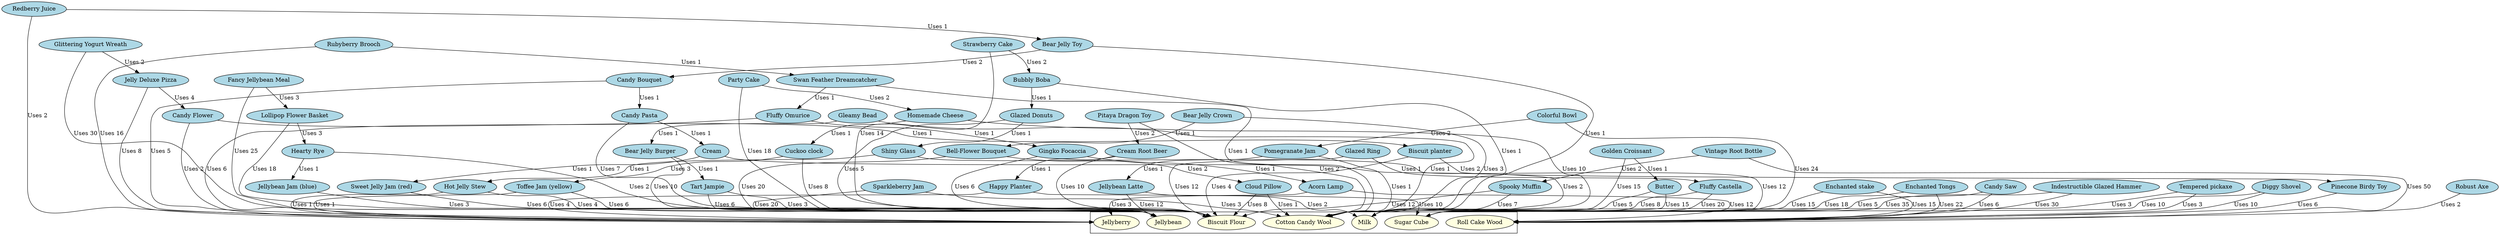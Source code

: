 digraph production_data {
  // Materials
  subgraph cluster_materials {
    
    berry [label="Jellyberry", fillcolor="lightyellow", style="filled"];
    
    flour [label="Biscuit Flour", fillcolor="lightyellow", style="filled"];
    
    jellybean [label="Jellybean", fillcolor="lightyellow", style="filled"];
    
    milk [label="Milk", fillcolor="lightyellow", style="filled"];
    
    sugar [label="Sugar Cube", fillcolor="lightyellow", style="filled"];
    
    wood [label="Roll Cake Wood", fillcolor="lightyellow", style="filled"];
    
    wool [label="Cotton Candy Wool", fillcolor="lightyellow", style="filled"];
    
  }

  // Goods
  
  acorn_lamp [label="Acorn Lamp", fillcolor="lightblue", style="filled"];
  
  axe [label="Robust Axe", fillcolor="lightblue", style="filled"];
  
  bead [label="Gleamy Bead", fillcolor="lightblue", style="filled"];
  
  biscuit_planter [label="Biscuit planter", fillcolor="lightblue", style="filled"];
  
  blue_jam [label="Jellybean Jam (blue)", fillcolor="lightblue", style="filled"];
  
  boba [label="Bubbly Boba", fillcolor="lightblue", style="filled"];
  
  bowl [label="Colorful Bowl", fillcolor="lightblue", style="filled"];
  
  brooch [label="Rubyberry Brooch", fillcolor="lightblue", style="filled"];
  
  burger [label="Bear Jelly Burger", fillcolor="lightblue", style="filled"];
  
  butter [label="Butter", fillcolor="lightblue", style="filled"];
  
  candy_bouquet [label="Candy Bouquet", fillcolor="lightblue", style="filled"];
  
  candy_flower [label="Candy Flower", fillcolor="lightblue", style="filled"];
  
  candy_saw [label="Candy Saw", fillcolor="lightblue", style="filled"];
  
  castella [label="Fluffy Castella", fillcolor="lightblue", style="filled"];
  
  cheese [label="Homemade Cheese", fillcolor="lightblue", style="filled"];
  
  cream [label="Cream", fillcolor="lightblue", style="filled"];
  
  croissant [label="Golden Croissant", fillcolor="lightblue", style="filled"];
  
  crown [label="Bear Jelly Crown", fillcolor="lightblue", style="filled"];
  
  cuckoo_clock [label="Cuckoo clock", fillcolor="lightblue", style="filled"];
  
  deluxe_pizza [label="Jelly Deluxe Pizza", fillcolor="lightblue", style="filled"];
  
  doughnut [label="Glazed Donuts", fillcolor="lightblue", style="filled"];
  
  dreamcatcher [label="Swan Feather Dreamcatcher", fillcolor="lightblue", style="filled"];
  
  fancy_meal [label="Fancy Jellybean Meal", fillcolor="lightblue", style="filled"];
  
  flower_bouquet [label="Bell-Flower Bouquet", fillcolor="lightblue", style="filled"];
  
  focaccia [label="Gingko Focaccia", fillcolor="lightblue", style="filled"];
  
  glass [label="Shiny Glass", fillcolor="lightblue", style="filled"];
  
  glazed_ring [label="Glazed Ring", fillcolor="lightblue", style="filled"];
  
  hammer [label="Indestructible Glazed Hammer", fillcolor="lightblue", style="filled"];
  
  happy_planter [label="Happy Planter", fillcolor="lightblue", style="filled"];
  
  latte [label="Jellybean Latte", fillcolor="lightblue", style="filled"];
  
  lollipop_basket [label="Lollipop Flower Basket", fillcolor="lightblue", style="filled"];
  
  muffin [label="Spooky Muffin", fillcolor="lightblue", style="filled"];
  
  omurice [label="Fluffy Omurice", fillcolor="lightblue", style="filled"];
  
  party_cake [label="Party Cake", fillcolor="lightblue", style="filled"];
  
  pasta [label="Candy Pasta", fillcolor="lightblue", style="filled"];
  
  pickaxe [label="Tempered pickaxe", fillcolor="lightblue", style="filled"];
  
  pie [label="Tart Jampie", fillcolor="lightblue", style="filled"];
  
  pillow [label="Cloud Pillow", fillcolor="lightblue", style="filled"];
  
  pinecone [label="Pinecone Birdy Toy", fillcolor="lightblue", style="filled"];
  
  pitaya_dragon [label="Pitaya Dragon Toy", fillcolor="lightblue", style="filled"];
  
  pom_jam [label="Pomegranate Jam", fillcolor="lightblue", style="filled"];
  
  red_jam [label="Sweet Jelly Jam (red)", fillcolor="lightblue", style="filled"];
  
  redberry_juice [label="Redberry Juice", fillcolor="lightblue", style="filled"];
  
  root_beer [label="Cream Root Beer", fillcolor="lightblue", style="filled"];
  
  root_bottle [label="Vintage Root Bottle", fillcolor="lightblue", style="filled"];
  
  rye [label="Hearty Rye", fillcolor="lightblue", style="filled"];
  
  shovel [label="Diggy Shovel", fillcolor="lightblue", style="filled"];
  
  sparkleberry_jam [label="Sparkleberry Jam", fillcolor="lightblue", style="filled"];
  
  stake [label="Enchanted stake", fillcolor="lightblue", style="filled"];
  
  stew [label="Hot Jelly Stew", fillcolor="lightblue", style="filled"];
  
  strawberry_cake [label="Strawberry Cake", fillcolor="lightblue", style="filled"];
  
  toffee_jam [label="Toffee Jam (yellow)", fillcolor="lightblue", style="filled"];
  
  tongs [label="Enchanted Tongs", fillcolor="lightblue", style="filled"];
  
  toy [label="Bear Jelly Toy", fillcolor="lightblue", style="filled"];
  
  yogurt_wreath [label="Glittering Yogurt Wreath", fillcolor="lightblue", style="filled"];
  

  // And edge time
  
  
  acorn_lamp -> wood [label="Uses 12"];
  
  acorn_lamp -> berry [label="Uses 3"];
  
  
  
  axe -> wood [label="Uses 2"];
  
  
  
  bead -> burger [label="Uses 1"];
  
  bead -> wool [label="Uses 1"];
  
  
  
  biscuit_planter -> flour [label="Uses 4"];
  
  biscuit_planter -> pinecone [label="Uses 2"];
  
  
  
  blue_jam -> jellybean [label="Uses 3"];
  
  
  
  boba -> doughnut [label="Uses 1"];
  
  boba -> wool [label="Uses 1"];
  
  
  
  bowl -> sugar [label="Uses 24"];
  
  bowl -> pom_jam [label="Uses 2"];
  
  
  
  brooch -> berry [label="Uses 16"];
  
  brooch -> dreamcatcher [label="Uses 1"];
  
  
  
  burger -> jellybean [label="Uses 10"];
  
  burger -> pie [label="Uses 1"];
  
  
  
  butter -> sugar [label="Uses 15"];
  
  butter -> milk [label="Uses 5"];
  
  
  
  candy_bouquet -> berry [label="Uses 5"];
  
  candy_bouquet -> pasta [label="Uses 1"];
  
  
  
  candy_flower -> berry [label="Uses 2"];
  
  candy_flower -> biscuit_planter [label="Uses 1"];
  
  
  
  candy_saw -> wood [label="Uses 6"];
  
  candy_saw -> sugar [label="Uses 5"];
  
  
  
  castella -> sugar [label="Uses 20"];
  
  castella -> milk [label="Uses 8"];
  
  
  
  cheese -> cuckoo_clock [label="Uses 1"];
  
  cheese -> milk [label="Uses 10"];
  
  
  
  cream -> milk [label="Uses 2"];
  
  cream -> red_jam [label="Uses 1"];
  
  
  
  croissant -> butter [label="Uses 1"];
  
  croissant -> milk [label="Uses 15"];
  
  
  
  crown -> wool [label="Uses 3"];
  
  crown -> flower_bouquet [label="Uses 1"];
  
  
  
  cuckoo_clock -> flour [label="Uses 8"];
  
  cuckoo_clock -> toffee_jam [label="Uses 3"];
  
  
  
  deluxe_pizza -> candy_flower [label="Uses 4"];
  
  deluxe_pizza -> berry [label="Uses 8"];
  
  
  
  doughnut -> glass [label="Uses 1"];
  
  doughnut -> flour [label="Uses 5"];
  
  
  
  dreamcatcher -> wool [label="Uses 1"];
  
  dreamcatcher -> omurice [label="Uses 1"];
  
  
  
  fancy_meal -> jellybean [label="Uses 25"];
  
  fancy_meal -> lollipop_basket [label="Uses 3"];
  
  
  
  flower_bouquet -> jellybean [label="Uses 20"];
  
  flower_bouquet -> pillow [label="Uses 2"];
  
  
  
  focaccia -> acorn_lamp [label="Uses 1"];
  
  focaccia -> flour [label="Uses 6"];
  
  
  
  glass -> sugar [label="Uses 12"];
  
  glass -> stew [label="Uses 1"];
  
  
  
  glazed_ring -> flour [label="Uses 12"];
  
  glazed_ring -> castella [label="Uses 1"];
  
  
  
  hammer -> wood [label="Uses 30"];
  
  hammer -> sugar [label="Uses 35"];
  
  
  
  happy_planter -> sugar [label="Uses 10"];
  
  happy_planter -> berry [label="Uses 4"];
  
  
  
  latte -> jellybean [label="Uses 12"];
  
  latte -> milk [label="Uses 2"];
  
  
  
  lollipop_basket -> jellybean [label="Uses 18"];
  
  lollipop_basket -> rye [label="Uses 3"];
  
  
  
  muffin -> flour [label="Uses 12"];
  
  muffin -> milk [label="Uses 7"];
  
  
  
  omurice -> berry [label="Uses 6"];
  
  omurice -> focaccia [label="Uses 1"];
  
  
  
  party_cake -> flour [label="Uses 18"];
  
  party_cake -> cheese [label="Uses 2"];
  
  
  
  pasta -> flour [label="Uses 7"];
  
  pasta -> cream [label="Uses 1"];
  
  
  
  pickaxe -> wood [label="Uses 3"];
  
  pickaxe -> sugar [label="Uses 3"];
  
  
  
  pie -> jellybean [label="Uses 6"];
  
  pie -> flour [label="Uses 3"];
  
  
  
  pillow -> flour [label="Uses 8"];
  
  pillow -> wool [label="Uses 1"];
  
  
  
  pinecone -> wood [label="Uses 6"];
  
  
  
  pitaya_dragon -> wool [label="Uses 2"];
  
  pitaya_dragon -> root_beer [label="Uses 2"];
  
  
  
  pom_jam -> wool [label="Uses 1"];
  
  pom_jam -> latte [label="Uses 1"];
  
  
  
  red_jam -> jellybean [label="Uses 6"];
  
  
  
  redberry_juice -> berry [label="Uses 2"];
  
  redberry_juice -> toy [label="Uses 1"];
  
  
  
  root_beer -> flour [label="Uses 10"];
  
  root_beer -> happy_planter [label="Uses 1"];
  
  
  
  root_bottle -> wood [label="Uses 50"];
  
  root_bottle -> muffin [label="Uses 2"];
  
  
  
  rye -> flour [label="Uses 2"];
  
  rye -> blue_jam [label="Uses 1"];
  
  
  
  shovel -> wood [label="Uses 10"];
  
  shovel -> sugar [label="Uses 10"];
  
  
  
  sparkleberry_jam -> wool [label="Uses 3"];
  
  sparkleberry_jam -> jellybean [label="Uses 20"];
  
  
  
  stake -> wood [label="Uses 15"];
  
  stake -> sugar [label="Uses 15"];
  
  
  
  stew -> jellybean [label="Uses 4"];
  
  stew -> berry [label="Uses 1"];
  
  
  
  strawberry_cake -> flour [label="Uses 14"];
  
  strawberry_cake -> boba [label="Uses 2"];
  
  
  
  toffee_jam -> jellybean [label="Uses 6"];
  
  toffee_jam -> berry [label="Uses 1"];
  
  
  
  tongs -> wood [label="Uses 22"];
  
  tongs -> sugar [label="Uses 18"];
  
  
  
  toy -> wool [label="Uses 1"];
  
  toy -> candy_bouquet [label="Uses 2"];
  
  
  
  yogurt_wreath -> deluxe_pizza [label="Uses 2"];
  
  yogurt_wreath -> jellybean [label="Uses 30"];
  
  
}
